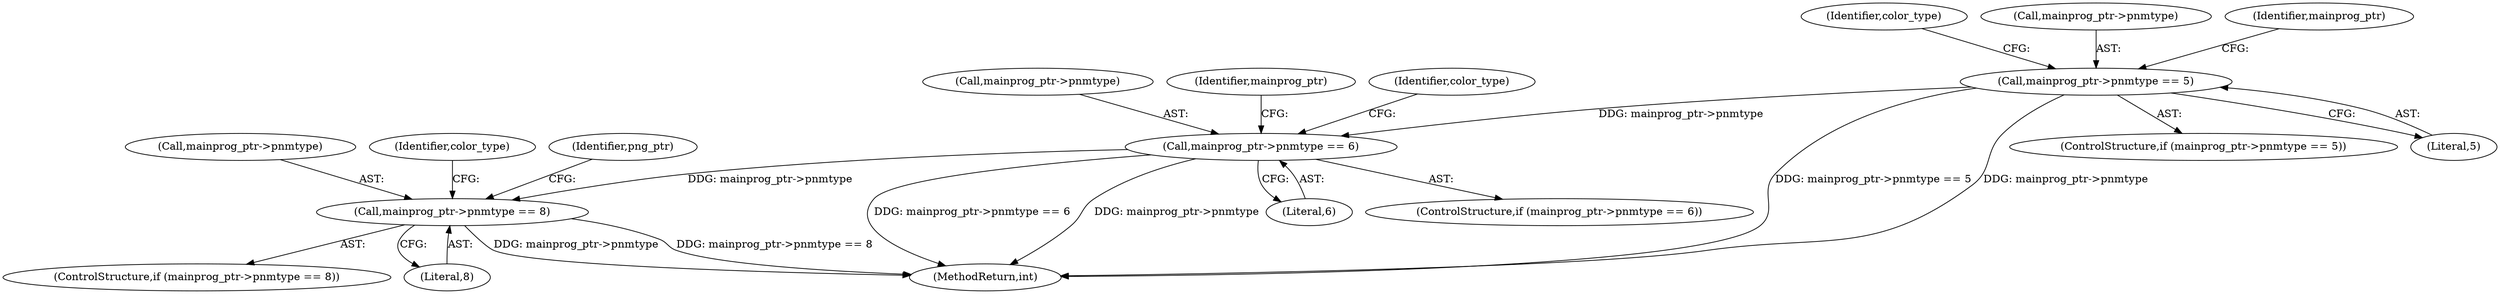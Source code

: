 digraph "0_Android_9d4853418ab2f754c2b63e091c29c5529b8b86ca_10@API" {
"1000172" [label="(Call,mainprog_ptr->pnmtype == 5)"];
"1000182" [label="(Call,mainprog_ptr->pnmtype == 6)"];
"1000192" [label="(Call,mainprog_ptr->pnmtype == 8)"];
"1000191" [label="(ControlStructure,if (mainprog_ptr->pnmtype == 8))"];
"1000178" [label="(Identifier,color_type)"];
"1000518" [label="(MethodReturn,int)"];
"1000171" [label="(ControlStructure,if (mainprog_ptr->pnmtype == 5))"];
"1000183" [label="(Call,mainprog_ptr->pnmtype)"];
"1000186" [label="(Literal,6)"];
"1000194" [label="(Identifier,mainprog_ptr)"];
"1000196" [label="(Literal,8)"];
"1000193" [label="(Call,mainprog_ptr->pnmtype)"];
"1000198" [label="(Identifier,color_type)"];
"1000182" [label="(Call,mainprog_ptr->pnmtype == 6)"];
"1000188" [label="(Identifier,color_type)"];
"1000173" [label="(Call,mainprog_ptr->pnmtype)"];
"1000181" [label="(ControlStructure,if (mainprog_ptr->pnmtype == 6))"];
"1000184" [label="(Identifier,mainprog_ptr)"];
"1000176" [label="(Literal,5)"];
"1000192" [label="(Call,mainprog_ptr->pnmtype == 8)"];
"1000204" [label="(Identifier,png_ptr)"];
"1000172" [label="(Call,mainprog_ptr->pnmtype == 5)"];
"1000172" -> "1000171"  [label="AST: "];
"1000172" -> "1000176"  [label="CFG: "];
"1000173" -> "1000172"  [label="AST: "];
"1000176" -> "1000172"  [label="AST: "];
"1000178" -> "1000172"  [label="CFG: "];
"1000184" -> "1000172"  [label="CFG: "];
"1000172" -> "1000518"  [label="DDG: mainprog_ptr->pnmtype == 5"];
"1000172" -> "1000518"  [label="DDG: mainprog_ptr->pnmtype"];
"1000172" -> "1000182"  [label="DDG: mainprog_ptr->pnmtype"];
"1000182" -> "1000181"  [label="AST: "];
"1000182" -> "1000186"  [label="CFG: "];
"1000183" -> "1000182"  [label="AST: "];
"1000186" -> "1000182"  [label="AST: "];
"1000188" -> "1000182"  [label="CFG: "];
"1000194" -> "1000182"  [label="CFG: "];
"1000182" -> "1000518"  [label="DDG: mainprog_ptr->pnmtype == 6"];
"1000182" -> "1000518"  [label="DDG: mainprog_ptr->pnmtype"];
"1000182" -> "1000192"  [label="DDG: mainprog_ptr->pnmtype"];
"1000192" -> "1000191"  [label="AST: "];
"1000192" -> "1000196"  [label="CFG: "];
"1000193" -> "1000192"  [label="AST: "];
"1000196" -> "1000192"  [label="AST: "];
"1000198" -> "1000192"  [label="CFG: "];
"1000204" -> "1000192"  [label="CFG: "];
"1000192" -> "1000518"  [label="DDG: mainprog_ptr->pnmtype"];
"1000192" -> "1000518"  [label="DDG: mainprog_ptr->pnmtype == 8"];
}

